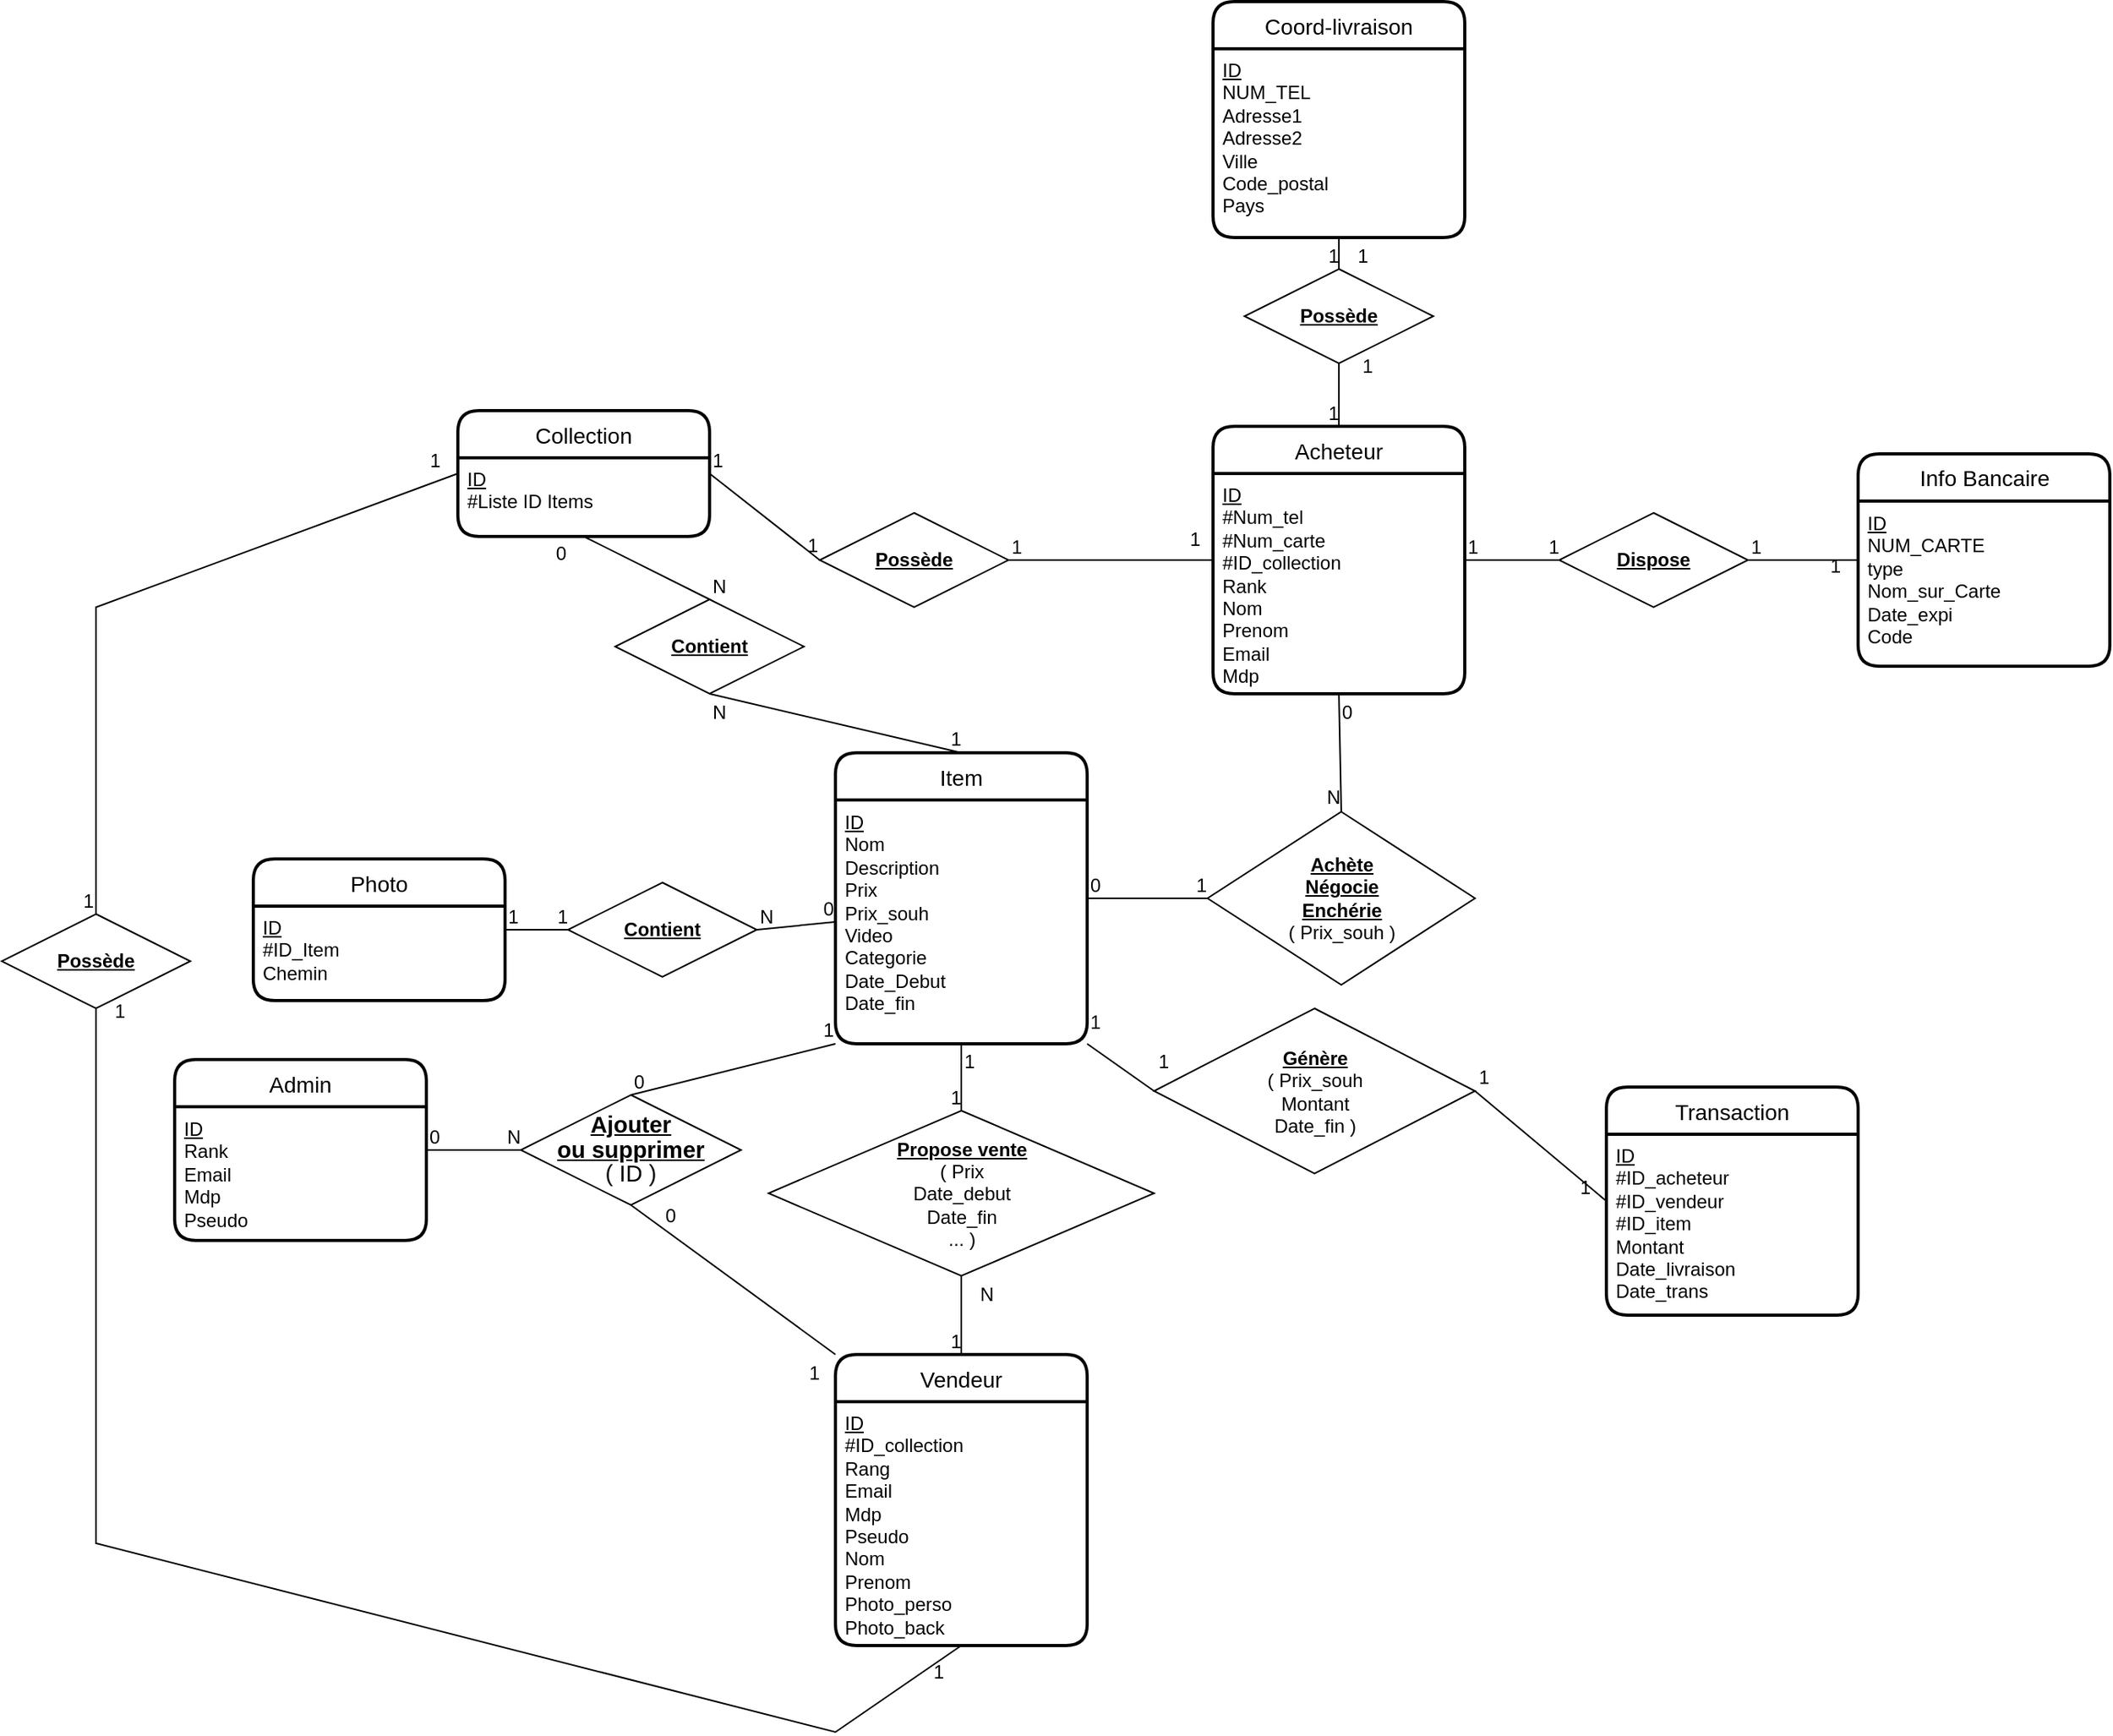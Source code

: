 <mxfile version="12.9.13" type="device"><diagram id="mNGE9xVqNcTxsnFnZ41q" name="Page-1"><mxGraphModel dx="2858" dy="2312" grid="1" gridSize="10" guides="1" tooltips="1" connect="1" arrows="1" fold="1" page="1" pageScale="1" pageWidth="827" pageHeight="1169" math="0" shadow="0"><root><mxCell id="0"/><mxCell id="1" parent="0"/><mxCell id="65VOCjhXNBBbkwaiJoYI-22" value="&lt;span style=&quot;font-size: 11.0pt ; line-height: 107% ; font-family: &amp;#34;calibri&amp;#34; , sans-serif&quot;&gt;&lt;u&gt;&lt;b&gt;Ajouter&lt;br&gt;ou supprimer&lt;/b&gt;&lt;/u&gt;&lt;br&gt;( ID )&lt;br&gt;&lt;/span&gt;" style="shape=rhombus;perimeter=rhombusPerimeter;whiteSpace=wrap;html=1;align=center;strokeColor=#000000;fillColor=none;movable=1;resizable=1;rotatable=1;deletable=1;editable=1;connectable=1;" parent="1" vertex="1"><mxGeometry x="110" y="395" width="140" height="70" as="geometry"/></mxCell><mxCell id="65VOCjhXNBBbkwaiJoYI-38" value="&lt;b&gt;&lt;u&gt;Achète&lt;br&gt;Négocie&lt;br&gt;Enchérie&lt;/u&gt;&lt;/b&gt;&lt;br&gt;( Prix_souh )" style="shape=rhombus;perimeter=rhombusPerimeter;whiteSpace=wrap;html=1;align=center;strokeColor=#000000;fillColor=none;movable=1;resizable=1;rotatable=1;deletable=1;editable=1;connectable=1;" parent="1" vertex="1"><mxGeometry x="546.5" y="215" width="170" height="110" as="geometry"/></mxCell><mxCell id="65VOCjhXNBBbkwaiJoYI-42" value="" style="endArrow=none;html=1;rounded=0;strokeWidth=1;exitX=1;exitY=0.5;exitDx=0;exitDy=0;entryX=0;entryY=0.5;entryDx=0;entryDy=0;movable=1;resizable=1;rotatable=1;deletable=1;editable=1;connectable=1;" parent="1" source="65VOCjhXNBBbkwaiJoYI-8" target="65VOCjhXNBBbkwaiJoYI-38" edge="1"><mxGeometry relative="1" as="geometry"><mxPoint x="420" y="240" as="sourcePoint"/><mxPoint x="580" y="240" as="targetPoint"/></mxGeometry></mxCell><mxCell id="65VOCjhXNBBbkwaiJoYI-43" value="0" style="resizable=1;html=1;align=left;verticalAlign=bottom;movable=1;rotatable=1;deletable=1;editable=1;connectable=1;" parent="65VOCjhXNBBbkwaiJoYI-42" connectable="0" vertex="1"><mxGeometry x="-1" relative="1" as="geometry"/></mxCell><mxCell id="65VOCjhXNBBbkwaiJoYI-44" value="1" style="resizable=1;html=1;align=right;verticalAlign=bottom;movable=1;rotatable=1;deletable=1;editable=1;connectable=1;" parent="65VOCjhXNBBbkwaiJoYI-42" connectable="0" vertex="1"><mxGeometry x="1" relative="1" as="geometry"/></mxCell><mxCell id="65VOCjhXNBBbkwaiJoYI-49" value="&lt;b&gt;&lt;u&gt;Contient&lt;/u&gt;&lt;/b&gt;" style="shape=rhombus;perimeter=rhombusPerimeter;whiteSpace=wrap;html=1;align=center;strokeColor=#000000;fillColor=none;rotation=0;movable=1;resizable=1;rotatable=1;deletable=1;editable=1;connectable=1;" parent="1" vertex="1"><mxGeometry x="170" y="80" width="120" height="60" as="geometry"/></mxCell><mxCell id="65VOCjhXNBBbkwaiJoYI-50" value="" style="endArrow=none;html=1;rounded=0;strokeWidth=1;entryX=0.5;entryY=1;entryDx=0;entryDy=0;exitX=0.5;exitY=0;exitDx=0;exitDy=0;movable=1;resizable=1;rotatable=1;deletable=1;editable=1;connectable=1;" parent="1" source="65VOCjhXNBBbkwaiJoYI-49" target="65VOCjhXNBBbkwaiJoYI-18" edge="1"><mxGeometry relative="1" as="geometry"><mxPoint x="360" y="130" as="sourcePoint"/><mxPoint x="460" y="70" as="targetPoint"/></mxGeometry></mxCell><mxCell id="65VOCjhXNBBbkwaiJoYI-51" value="N" style="resizable=1;html=1;align=left;verticalAlign=bottom;movable=1;rotatable=1;deletable=1;editable=1;connectable=1;" parent="65VOCjhXNBBbkwaiJoYI-50" connectable="0" vertex="1"><mxGeometry x="-1" relative="1" as="geometry"/></mxCell><mxCell id="65VOCjhXNBBbkwaiJoYI-52" value="0" style="resizable=1;html=1;align=right;verticalAlign=bottom;movable=1;rotatable=1;deletable=1;editable=1;connectable=1;" parent="65VOCjhXNBBbkwaiJoYI-50" connectable="0" vertex="1"><mxGeometry x="1" relative="1" as="geometry"><mxPoint x="-10" y="20" as="offset"/></mxGeometry></mxCell><mxCell id="65VOCjhXNBBbkwaiJoYI-53" value="" style="endArrow=none;html=1;rounded=0;strokeWidth=1;exitX=0.5;exitY=1;exitDx=0;exitDy=0;entryX=0.5;entryY=0;entryDx=0;entryDy=0;movable=1;resizable=1;rotatable=1;deletable=1;editable=1;connectable=1;" parent="1" source="65VOCjhXNBBbkwaiJoYI-49" target="65VOCjhXNBBbkwaiJoYI-8" edge="1"><mxGeometry relative="1" as="geometry"><mxPoint x="290" y="140" as="sourcePoint"/><mxPoint x="450" y="140" as="targetPoint"/></mxGeometry></mxCell><mxCell id="65VOCjhXNBBbkwaiJoYI-54" value="N" style="resizable=1;html=1;align=left;verticalAlign=bottom;movable=1;rotatable=1;deletable=1;editable=1;connectable=1;" parent="65VOCjhXNBBbkwaiJoYI-53" connectable="0" vertex="1"><mxGeometry x="-1" relative="1" as="geometry"><mxPoint y="20" as="offset"/></mxGeometry></mxCell><mxCell id="65VOCjhXNBBbkwaiJoYI-55" value="1" style="resizable=1;html=1;align=right;verticalAlign=bottom;movable=1;rotatable=1;deletable=1;editable=1;connectable=1;" parent="65VOCjhXNBBbkwaiJoYI-53" connectable="0" vertex="1"><mxGeometry x="1" relative="1" as="geometry"/></mxCell><mxCell id="65VOCjhXNBBbkwaiJoYI-56" value="&lt;b&gt;&lt;u&gt;Dispose&lt;/u&gt;&lt;/b&gt;" style="shape=rhombus;perimeter=rhombusPerimeter;whiteSpace=wrap;html=1;align=center;strokeColor=#000000;fillColor=none;movable=1;resizable=1;rotatable=1;deletable=1;editable=1;connectable=1;" parent="1" vertex="1"><mxGeometry x="770" y="25" width="120" height="60" as="geometry"/></mxCell><mxCell id="65VOCjhXNBBbkwaiJoYI-57" value="" style="endArrow=none;html=1;rounded=0;strokeWidth=1;exitX=1;exitY=0.5;exitDx=0;exitDy=0;entryX=0;entryY=0.5;entryDx=0;entryDy=0;movable=1;resizable=1;rotatable=1;deletable=1;editable=1;connectable=1;" parent="1" source="65VOCjhXNBBbkwaiJoYI-16" target="65VOCjhXNBBbkwaiJoYI-56" edge="1"><mxGeometry relative="1" as="geometry"><mxPoint x="580" y="-100" as="sourcePoint"/><mxPoint x="740" y="-100" as="targetPoint"/></mxGeometry></mxCell><mxCell id="65VOCjhXNBBbkwaiJoYI-58" value="1" style="resizable=1;html=1;align=left;verticalAlign=bottom;movable=1;rotatable=1;deletable=1;editable=1;connectable=1;" parent="65VOCjhXNBBbkwaiJoYI-57" connectable="0" vertex="1"><mxGeometry x="-1" relative="1" as="geometry"/></mxCell><mxCell id="65VOCjhXNBBbkwaiJoYI-59" value="1" style="resizable=1;html=1;align=right;verticalAlign=bottom;movable=1;rotatable=1;deletable=1;editable=1;connectable=1;" parent="65VOCjhXNBBbkwaiJoYI-57" connectable="0" vertex="1"><mxGeometry x="1" relative="1" as="geometry"/></mxCell><mxCell id="65VOCjhXNBBbkwaiJoYI-60" value="" style="endArrow=none;html=1;rounded=0;strokeWidth=1;exitX=1;exitY=0.5;exitDx=0;exitDy=0;entryX=0;entryY=0.5;entryDx=0;entryDy=0;movable=1;resizable=1;rotatable=1;deletable=1;editable=1;connectable=1;" parent="1" source="65VOCjhXNBBbkwaiJoYI-56" target="65VOCjhXNBBbkwaiJoYI-12" edge="1"><mxGeometry relative="1" as="geometry"><mxPoint x="750" y="-50" as="sourcePoint"/><mxPoint x="810" y="15" as="targetPoint"/></mxGeometry></mxCell><mxCell id="65VOCjhXNBBbkwaiJoYI-61" value="1" style="resizable=1;html=1;align=left;verticalAlign=bottom;movable=1;rotatable=1;deletable=1;editable=1;connectable=1;" parent="65VOCjhXNBBbkwaiJoYI-60" connectable="0" vertex="1"><mxGeometry x="-1" relative="1" as="geometry"/></mxCell><mxCell id="65VOCjhXNBBbkwaiJoYI-62" value="1" style="resizable=1;html=1;align=right;verticalAlign=bottom;movable=1;rotatable=1;deletable=1;editable=1;connectable=1;" parent="65VOCjhXNBBbkwaiJoYI-60" connectable="0" vertex="1"><mxGeometry x="1" relative="1" as="geometry"><mxPoint x="-10.01" y="12.49" as="offset"/></mxGeometry></mxCell><mxCell id="65VOCjhXNBBbkwaiJoYI-70" value="&lt;b&gt;&lt;u&gt;Possède&lt;/u&gt;&lt;/b&gt;" style="shape=rhombus;perimeter=rhombusPerimeter;whiteSpace=wrap;html=1;align=center;strokeColor=#000000;fillColor=none;movable=1;resizable=1;rotatable=1;deletable=1;editable=1;connectable=1;" parent="1" vertex="1"><mxGeometry x="570" y="-130" width="120" height="60" as="geometry"/></mxCell><mxCell id="65VOCjhXNBBbkwaiJoYI-71" value="" style="endArrow=none;html=1;rounded=0;strokeWidth=1;exitX=0.5;exitY=1;exitDx=0;exitDy=0;entryX=0.5;entryY=0;entryDx=0;entryDy=0;movable=1;resizable=1;rotatable=1;deletable=1;editable=1;connectable=1;" parent="1" source="65VOCjhXNBBbkwaiJoYI-70" target="65VOCjhXNBBbkwaiJoYI-16" edge="1"><mxGeometry relative="1" as="geometry"><mxPoint x="610" y="-60" as="sourcePoint"/><mxPoint x="770" y="-60" as="targetPoint"/></mxGeometry></mxCell><mxCell id="65VOCjhXNBBbkwaiJoYI-72" value="1" style="resizable=1;html=1;align=left;verticalAlign=bottom;movable=1;rotatable=1;deletable=1;editable=1;connectable=1;" parent="65VOCjhXNBBbkwaiJoYI-71" connectable="0" vertex="1"><mxGeometry x="-1" relative="1" as="geometry"><mxPoint x="13" y="10" as="offset"/></mxGeometry></mxCell><mxCell id="65VOCjhXNBBbkwaiJoYI-73" value="1" style="resizable=1;html=1;align=right;verticalAlign=bottom;movable=1;rotatable=1;deletable=1;editable=1;connectable=1;" parent="65VOCjhXNBBbkwaiJoYI-71" connectable="0" vertex="1"><mxGeometry x="1" relative="1" as="geometry"/></mxCell><mxCell id="65VOCjhXNBBbkwaiJoYI-74" value="" style="endArrow=none;html=1;rounded=0;strokeWidth=1;exitX=0.5;exitY=1;exitDx=0;exitDy=0;entryX=0.5;entryY=0;entryDx=0;entryDy=0;movable=1;resizable=1;rotatable=1;deletable=1;editable=1;connectable=1;" parent="1" source="65VOCjhXNBBbkwaiJoYI-6" target="65VOCjhXNBBbkwaiJoYI-70" edge="1"><mxGeometry relative="1" as="geometry"><mxPoint x="390" y="-120" as="sourcePoint"/><mxPoint x="550" y="-120" as="targetPoint"/></mxGeometry></mxCell><mxCell id="65VOCjhXNBBbkwaiJoYI-75" value="1" style="resizable=1;html=1;align=left;verticalAlign=bottom;movable=1;rotatable=1;deletable=1;editable=1;connectable=1;" parent="65VOCjhXNBBbkwaiJoYI-74" connectable="0" vertex="1"><mxGeometry x="-1" relative="1" as="geometry"><mxPoint x="10" y="20" as="offset"/></mxGeometry></mxCell><mxCell id="65VOCjhXNBBbkwaiJoYI-76" value="1" style="resizable=1;html=1;align=right;verticalAlign=bottom;movable=1;rotatable=1;deletable=1;editable=1;connectable=1;" parent="65VOCjhXNBBbkwaiJoYI-74" connectable="0" vertex="1"><mxGeometry x="1" relative="1" as="geometry"/></mxCell><mxCell id="65VOCjhXNBBbkwaiJoYI-85" value="&lt;b&gt;&lt;u&gt;Contient&lt;/u&gt;&lt;/b&gt;" style="shape=rhombus;perimeter=rhombusPerimeter;whiteSpace=wrap;html=1;align=center;strokeColor=#000000;fillColor=none;movable=1;resizable=1;rotatable=1;deletable=1;editable=1;connectable=1;" parent="1" vertex="1"><mxGeometry x="140" y="260" width="120" height="60" as="geometry"/></mxCell><mxCell id="65VOCjhXNBBbkwaiJoYI-86" value="" style="endArrow=none;html=1;rounded=0;strokeWidth=1;entryX=0;entryY=0.5;entryDx=0;entryDy=0;exitX=1;exitY=0.5;exitDx=0;exitDy=0;movable=1;resizable=1;rotatable=1;deletable=1;editable=1;connectable=1;" parent="1" source="65VOCjhXNBBbkwaiJoYI-85" target="65VOCjhXNBBbkwaiJoYI-9" edge="1"><mxGeometry relative="1" as="geometry"><mxPoint x="80" y="80" as="sourcePoint"/><mxPoint x="240" y="80" as="targetPoint"/></mxGeometry></mxCell><mxCell id="65VOCjhXNBBbkwaiJoYI-87" value="N" style="resizable=1;html=1;align=left;verticalAlign=bottom;movable=1;rotatable=1;deletable=1;editable=1;connectable=1;" parent="65VOCjhXNBBbkwaiJoYI-86" connectable="0" vertex="1"><mxGeometry x="-1" relative="1" as="geometry"/></mxCell><mxCell id="65VOCjhXNBBbkwaiJoYI-88" value="0" style="resizable=1;html=1;align=right;verticalAlign=bottom;movable=1;rotatable=1;deletable=1;editable=1;connectable=1;" parent="65VOCjhXNBBbkwaiJoYI-86" connectable="0" vertex="1"><mxGeometry x="1" relative="1" as="geometry"/></mxCell><mxCell id="saliHWSmgXgojFXIxjiS-4" value="&lt;u&gt;&lt;b&gt;Propose vente&lt;/b&gt;&lt;/u&gt;&lt;br&gt;( Prix&lt;br&gt;Date_debut&lt;br&gt;Date_fin&lt;br&gt;... )" style="shape=rhombus;perimeter=rhombusPerimeter;whiteSpace=wrap;html=1;align=center;movable=1;resizable=1;rotatable=1;deletable=1;editable=1;connectable=1;" parent="1" vertex="1"><mxGeometry x="267.5" y="405" width="245" height="105" as="geometry"/></mxCell><mxCell id="saliHWSmgXgojFXIxjiS-5" value="" style="endArrow=none;html=1;rounded=0;exitX=0.5;exitY=1;exitDx=0;exitDy=0;entryX=0.5;entryY=0;entryDx=0;entryDy=0;movable=1;resizable=1;rotatable=1;deletable=1;editable=1;connectable=1;" parent="1" source="saliHWSmgXgojFXIxjiS-4" target="65VOCjhXNBBbkwaiJoYI-14" edge="1"><mxGeometry relative="1" as="geometry"><mxPoint x="340" y="480" as="sourcePoint"/><mxPoint x="480" y="510" as="targetPoint"/></mxGeometry></mxCell><mxCell id="saliHWSmgXgojFXIxjiS-6" value="N" style="resizable=1;html=1;align=left;verticalAlign=bottom;movable=1;rotatable=1;deletable=1;editable=1;connectable=1;" parent="saliHWSmgXgojFXIxjiS-5" connectable="0" vertex="1"><mxGeometry x="-1" relative="1" as="geometry"><mxPoint x="10" y="20" as="offset"/></mxGeometry></mxCell><mxCell id="saliHWSmgXgojFXIxjiS-7" value="1" style="resizable=1;html=1;align=right;verticalAlign=bottom;movable=1;rotatable=1;deletable=1;editable=1;connectable=1;" parent="saliHWSmgXgojFXIxjiS-5" connectable="0" vertex="1"><mxGeometry x="1" relative="1" as="geometry"/></mxCell><mxCell id="saliHWSmgXgojFXIxjiS-8" value="" style="endArrow=none;html=1;rounded=0;exitX=0.5;exitY=1;exitDx=0;exitDy=0;entryX=0.5;entryY=0;entryDx=0;entryDy=0;movable=1;resizable=1;rotatable=1;deletable=1;editable=1;connectable=1;" parent="1" source="65VOCjhXNBBbkwaiJoYI-8" target="saliHWSmgXgojFXIxjiS-4" edge="1"><mxGeometry relative="1" as="geometry"><mxPoint x="330" y="370" as="sourcePoint"/><mxPoint x="490" y="370" as="targetPoint"/></mxGeometry></mxCell><mxCell id="saliHWSmgXgojFXIxjiS-9" value="1" style="resizable=1;html=1;align=left;verticalAlign=bottom;movable=1;rotatable=1;deletable=1;editable=1;connectable=1;" parent="saliHWSmgXgojFXIxjiS-8" connectable="0" vertex="1"><mxGeometry x="-1" relative="1" as="geometry"><mxPoint y="20" as="offset"/></mxGeometry></mxCell><mxCell id="saliHWSmgXgojFXIxjiS-10" value="1" style="resizable=1;html=1;align=right;verticalAlign=bottom;movable=1;rotatable=1;deletable=1;editable=1;connectable=1;" parent="saliHWSmgXgojFXIxjiS-8" connectable="0" vertex="1"><mxGeometry x="1" relative="1" as="geometry"/></mxCell><mxCell id="saliHWSmgXgojFXIxjiS-12" value="&lt;u&gt;&lt;b&gt;Génère&lt;/b&gt;&lt;/u&gt;&lt;br&gt;( Prix_souh&lt;br&gt;Montant&lt;br&gt;Date_fin )" style="shape=rhombus;perimeter=rhombusPerimeter;whiteSpace=wrap;html=1;align=center;movable=1;resizable=1;rotatable=1;deletable=1;editable=1;connectable=1;" parent="1" vertex="1"><mxGeometry x="512.5" y="340" width="204" height="105" as="geometry"/></mxCell><mxCell id="saliHWSmgXgojFXIxjiS-13" value="" style="endArrow=none;html=1;rounded=0;exitX=1;exitY=1;exitDx=0;exitDy=0;entryX=0;entryY=0.5;entryDx=0;entryDy=0;movable=1;resizable=1;rotatable=1;deletable=1;editable=1;connectable=1;" parent="1" source="65VOCjhXNBBbkwaiJoYI-8" target="saliHWSmgXgojFXIxjiS-12" edge="1"><mxGeometry relative="1" as="geometry"><mxPoint x="420" y="330" as="sourcePoint"/><mxPoint x="580" y="330" as="targetPoint"/></mxGeometry></mxCell><mxCell id="saliHWSmgXgojFXIxjiS-14" value="1" style="resizable=1;html=1;align=left;verticalAlign=bottom;movable=1;rotatable=1;deletable=1;editable=1;connectable=1;" parent="saliHWSmgXgojFXIxjiS-13" connectable="0" vertex="1"><mxGeometry x="-1" relative="1" as="geometry"><mxPoint y="-5" as="offset"/></mxGeometry></mxCell><mxCell id="saliHWSmgXgojFXIxjiS-15" value="1" style="resizable=1;html=1;align=right;verticalAlign=bottom;movable=1;rotatable=1;deletable=1;editable=1;connectable=1;" parent="saliHWSmgXgojFXIxjiS-13" connectable="0" vertex="1"><mxGeometry x="1" relative="1" as="geometry"><mxPoint x="9.92" y="-10.1" as="offset"/></mxGeometry></mxCell><mxCell id="saliHWSmgXgojFXIxjiS-16" value="" style="endArrow=none;html=1;rounded=0;exitX=1;exitY=0.5;exitDx=0;exitDy=0;entryX=0;entryY=0.5;entryDx=0;entryDy=0;movable=1;resizable=1;rotatable=1;deletable=1;editable=1;connectable=1;" parent="1" source="saliHWSmgXgojFXIxjiS-12" target="65VOCjhXNBBbkwaiJoYI-20" edge="1"><mxGeometry relative="1" as="geometry"><mxPoint x="590" y="490" as="sourcePoint"/><mxPoint x="750" y="490" as="targetPoint"/></mxGeometry></mxCell><mxCell id="saliHWSmgXgojFXIxjiS-17" value="1" style="resizable=1;html=1;align=left;verticalAlign=bottom;movable=1;rotatable=1;deletable=1;editable=1;connectable=1;" parent="saliHWSmgXgojFXIxjiS-16" connectable="0" vertex="1"><mxGeometry x="-1" relative="1" as="geometry"/></mxCell><mxCell id="saliHWSmgXgojFXIxjiS-18" value="1" style="resizable=1;html=1;align=right;verticalAlign=bottom;movable=1;rotatable=1;deletable=1;editable=1;connectable=1;" parent="saliHWSmgXgojFXIxjiS-16" connectable="0" vertex="1"><mxGeometry x="1" relative="1" as="geometry"><mxPoint x="-10" as="offset"/></mxGeometry></mxCell><mxCell id="saliHWSmgXgojFXIxjiS-22" value="&lt;b&gt;&lt;u&gt;Possède&lt;/u&gt;&lt;/b&gt;" style="shape=rhombus;perimeter=rhombusPerimeter;whiteSpace=wrap;html=1;align=center;movable=1;resizable=1;rotatable=1;deletable=1;editable=1;connectable=1;" parent="1" vertex="1"><mxGeometry x="300" y="25" width="120" height="60" as="geometry"/></mxCell><mxCell id="saliHWSmgXgojFXIxjiS-23" value="&lt;b&gt;&lt;u&gt;Possède&lt;/u&gt;&lt;/b&gt;" style="shape=rhombus;perimeter=rhombusPerimeter;whiteSpace=wrap;html=1;align=center;movable=1;resizable=1;rotatable=1;deletable=1;editable=1;connectable=1;" parent="1" vertex="1"><mxGeometry x="-220" y="280" width="120" height="60" as="geometry"/></mxCell><mxCell id="saliHWSmgXgojFXIxjiS-24" value="" style="endArrow=none;html=1;rounded=0;entryX=0;entryY=0.5;entryDx=0;entryDy=0;exitX=1;exitY=0.5;exitDx=0;exitDy=0;movable=1;resizable=1;rotatable=1;deletable=1;editable=1;connectable=1;" parent="1" source="saliHWSmgXgojFXIxjiS-22" target="65VOCjhXNBBbkwaiJoYI-16" edge="1"><mxGeometry relative="1" as="geometry"><mxPoint x="280" y="30" as="sourcePoint"/><mxPoint x="440" y="30" as="targetPoint"/></mxGeometry></mxCell><mxCell id="saliHWSmgXgojFXIxjiS-25" value="1" style="resizable=1;html=1;align=left;verticalAlign=bottom;movable=1;rotatable=1;deletable=1;editable=1;connectable=1;" parent="saliHWSmgXgojFXIxjiS-24" connectable="0" vertex="1"><mxGeometry x="-1" relative="1" as="geometry"/></mxCell><mxCell id="saliHWSmgXgojFXIxjiS-26" value="1" style="resizable=1;html=1;align=right;verticalAlign=bottom;movable=1;rotatable=1;deletable=1;editable=1;connectable=1;" parent="saliHWSmgXgojFXIxjiS-24" connectable="0" vertex="1"><mxGeometry x="1" relative="1" as="geometry"><mxPoint x="-8" y="-5" as="offset"/></mxGeometry></mxCell><mxCell id="saliHWSmgXgojFXIxjiS-28" value="" style="endArrow=none;html=1;rounded=0;entryX=0;entryY=0.5;entryDx=0;entryDy=0;exitX=1;exitY=0.5;exitDx=0;exitDy=0;movable=1;resizable=1;rotatable=1;deletable=1;editable=1;connectable=1;" parent="1" source="65VOCjhXNBBbkwaiJoYI-18" target="saliHWSmgXgojFXIxjiS-22" edge="1"><mxGeometry relative="1" as="geometry"><mxPoint x="60" y="170" as="sourcePoint"/><mxPoint x="220" y="170" as="targetPoint"/></mxGeometry></mxCell><mxCell id="saliHWSmgXgojFXIxjiS-29" value="1" style="resizable=1;html=1;align=left;verticalAlign=bottom;movable=1;rotatable=1;deletable=1;editable=1;connectable=1;" parent="saliHWSmgXgojFXIxjiS-28" connectable="0" vertex="1"><mxGeometry x="-1" relative="1" as="geometry"/></mxCell><mxCell id="saliHWSmgXgojFXIxjiS-30" value="1" style="resizable=1;html=1;align=right;verticalAlign=bottom;movable=1;rotatable=1;deletable=1;editable=1;connectable=1;" parent="saliHWSmgXgojFXIxjiS-28" connectable="0" vertex="1"><mxGeometry x="1" relative="1" as="geometry"/></mxCell><mxCell id="saliHWSmgXgojFXIxjiS-31" value="" style="endArrow=none;html=1;rounded=0;exitX=0.5;exitY=0;exitDx=0;exitDy=0;entryX=0;entryY=0.5;entryDx=0;entryDy=0;movable=1;resizable=1;rotatable=1;deletable=1;editable=1;connectable=1;" parent="1" source="saliHWSmgXgojFXIxjiS-23" target="65VOCjhXNBBbkwaiJoYI-18" edge="1"><mxGeometry relative="1" as="geometry"><mxPoint x="-130" y="160" as="sourcePoint"/><mxPoint x="30" y="160" as="targetPoint"/><Array as="points"><mxPoint x="-160" y="85"/></Array></mxGeometry></mxCell><mxCell id="saliHWSmgXgojFXIxjiS-32" value="1" style="resizable=1;html=1;align=left;verticalAlign=bottom;movable=1;rotatable=1;deletable=1;editable=1;connectable=1;" parent="saliHWSmgXgojFXIxjiS-31" connectable="0" vertex="1"><mxGeometry x="-1" relative="1" as="geometry"><mxPoint x="-10" as="offset"/></mxGeometry></mxCell><mxCell id="saliHWSmgXgojFXIxjiS-33" value="1" style="resizable=1;html=1;align=right;verticalAlign=bottom;movable=1;rotatable=1;deletable=1;editable=1;connectable=1;" parent="saliHWSmgXgojFXIxjiS-31" connectable="0" vertex="1"><mxGeometry x="1" relative="1" as="geometry"><mxPoint x="-10.12" as="offset"/></mxGeometry></mxCell><mxCell id="saliHWSmgXgojFXIxjiS-36" value="" style="endArrow=none;html=1;rounded=0;entryX=0.5;entryY=1;entryDx=0;entryDy=0;exitX=0.5;exitY=1;exitDx=0;exitDy=0;movable=1;resizable=1;rotatable=1;deletable=1;editable=1;connectable=1;" parent="1" source="saliHWSmgXgojFXIxjiS-23" target="65VOCjhXNBBbkwaiJoYI-14" edge="1"><mxGeometry relative="1" as="geometry"><mxPoint x="100" y="650" as="sourcePoint"/><mxPoint x="260" y="650" as="targetPoint"/><Array as="points"><mxPoint x="-160" y="680"/><mxPoint x="310" y="800"/></Array></mxGeometry></mxCell><mxCell id="saliHWSmgXgojFXIxjiS-37" value="1" style="resizable=1;html=1;align=left;verticalAlign=bottom;movable=1;rotatable=1;deletable=1;editable=1;connectable=1;" parent="saliHWSmgXgojFXIxjiS-36" connectable="0" vertex="1"><mxGeometry x="-1" relative="1" as="geometry"><mxPoint x="10" y="10" as="offset"/></mxGeometry></mxCell><mxCell id="saliHWSmgXgojFXIxjiS-38" value="1" style="resizable=1;html=1;align=right;verticalAlign=bottom;movable=1;rotatable=1;deletable=1;editable=1;connectable=1;" parent="saliHWSmgXgojFXIxjiS-36" connectable="0" vertex="1"><mxGeometry x="1" relative="1" as="geometry"><mxPoint x="-10" y="25" as="offset"/></mxGeometry></mxCell><mxCell id="saliHWSmgXgojFXIxjiS-40" value="" style="endArrow=none;html=1;rounded=0;exitX=1;exitY=0.5;exitDx=0;exitDy=0;entryX=0;entryY=0.5;entryDx=0;entryDy=0;movable=1;resizable=1;rotatable=1;deletable=1;editable=1;connectable=1;" parent="1" source="65VOCjhXNBBbkwaiJoYI-10" target="65VOCjhXNBBbkwaiJoYI-85" edge="1"><mxGeometry relative="1" as="geometry"><mxPoint x="10" y="360" as="sourcePoint"/><mxPoint x="170" y="360" as="targetPoint"/></mxGeometry></mxCell><mxCell id="saliHWSmgXgojFXIxjiS-41" value="1" style="resizable=1;html=1;align=left;verticalAlign=bottom;movable=1;rotatable=1;deletable=1;editable=1;connectable=1;" parent="saliHWSmgXgojFXIxjiS-40" connectable="0" vertex="1"><mxGeometry x="-1" relative="1" as="geometry"/></mxCell><mxCell id="saliHWSmgXgojFXIxjiS-42" value="1" style="resizable=1;html=1;align=right;verticalAlign=bottom;movable=1;rotatable=1;deletable=1;editable=1;connectable=1;" parent="saliHWSmgXgojFXIxjiS-40" connectable="0" vertex="1"><mxGeometry x="1" relative="1" as="geometry"/></mxCell><mxCell id="DDFbT3IK--U42xqO3ZZy-2" value="" style="endArrow=none;html=1;rounded=0;entryX=0;entryY=0;entryDx=0;entryDy=0;exitX=0.5;exitY=1;exitDx=0;exitDy=0;movable=1;resizable=1;rotatable=1;deletable=1;editable=1;connectable=1;" parent="1" source="65VOCjhXNBBbkwaiJoYI-22" target="65VOCjhXNBBbkwaiJoYI-14" edge="1"><mxGeometry relative="1" as="geometry"><mxPoint y="600" as="sourcePoint"/><mxPoint x="160" y="600" as="targetPoint"/></mxGeometry></mxCell><mxCell id="DDFbT3IK--U42xqO3ZZy-3" value="0" style="resizable=1;html=1;align=left;verticalAlign=bottom;movable=1;rotatable=1;deletable=1;editable=1;connectable=1;" parent="DDFbT3IK--U42xqO3ZZy-2" connectable="0" vertex="1"><mxGeometry x="-1" relative="1" as="geometry"><mxPoint x="20" y="15" as="offset"/></mxGeometry></mxCell><mxCell id="DDFbT3IK--U42xqO3ZZy-4" value="1" style="resizable=1;html=1;align=right;verticalAlign=bottom;movable=1;rotatable=1;deletable=1;editable=1;connectable=1;" parent="DDFbT3IK--U42xqO3ZZy-2" connectable="0" vertex="1"><mxGeometry x="1" relative="1" as="geometry"><mxPoint x="-9.87" y="20.08" as="offset"/></mxGeometry></mxCell><mxCell id="DDFbT3IK--U42xqO3ZZy-5" value="" style="endArrow=none;html=1;rounded=0;exitX=1;exitY=0.5;exitDx=0;exitDy=0;entryX=0;entryY=0.5;entryDx=0;entryDy=0;movable=1;resizable=1;rotatable=1;deletable=1;editable=1;connectable=1;" parent="1" source="65VOCjhXNBBbkwaiJoYI-1" target="65VOCjhXNBBbkwaiJoYI-22" edge="1"><mxGeometry relative="1" as="geometry"><mxPoint x="-40" y="550" as="sourcePoint"/><mxPoint x="120" y="550" as="targetPoint"/></mxGeometry></mxCell><mxCell id="DDFbT3IK--U42xqO3ZZy-6" value="0" style="resizable=1;html=1;align=left;verticalAlign=bottom;movable=1;rotatable=1;deletable=1;editable=1;connectable=1;" parent="DDFbT3IK--U42xqO3ZZy-5" connectable="0" vertex="1"><mxGeometry x="-1" relative="1" as="geometry"/></mxCell><mxCell id="DDFbT3IK--U42xqO3ZZy-7" value="N" style="resizable=1;html=1;align=right;verticalAlign=bottom;movable=1;rotatable=1;deletable=1;editable=1;connectable=1;" parent="DDFbT3IK--U42xqO3ZZy-5" connectable="0" vertex="1"><mxGeometry x="1" relative="1" as="geometry"/></mxCell><mxCell id="DDFbT3IK--U42xqO3ZZy-8" value="" style="endArrow=none;html=1;rounded=0;entryX=0;entryY=1;entryDx=0;entryDy=0;exitX=0.5;exitY=0;exitDx=0;exitDy=0;movable=1;resizable=1;rotatable=1;deletable=1;editable=1;connectable=1;" parent="1" source="65VOCjhXNBBbkwaiJoYI-22" target="65VOCjhXNBBbkwaiJoYI-9" edge="1"><mxGeometry relative="1" as="geometry"><mxPoint x="130" y="360" as="sourcePoint"/><mxPoint x="290" y="360" as="targetPoint"/></mxGeometry></mxCell><mxCell id="DDFbT3IK--U42xqO3ZZy-9" value="0" style="resizable=1;html=1;align=left;verticalAlign=bottom;movable=1;rotatable=1;deletable=1;editable=1;connectable=1;" parent="DDFbT3IK--U42xqO3ZZy-8" connectable="0" vertex="1"><mxGeometry x="-1" relative="1" as="geometry"/></mxCell><mxCell id="DDFbT3IK--U42xqO3ZZy-10" value="1" style="resizable=1;html=1;align=right;verticalAlign=bottom;movable=1;rotatable=1;deletable=1;editable=1;connectable=1;" parent="DDFbT3IK--U42xqO3ZZy-8" connectable="0" vertex="1"><mxGeometry x="1" relative="1" as="geometry"/></mxCell><mxCell id="DDFbT3IK--U42xqO3ZZy-11" value="" style="endArrow=none;html=1;rounded=0;exitX=0.5;exitY=1;exitDx=0;exitDy=0;entryX=0.5;entryY=0;entryDx=0;entryDy=0;movable=1;resizable=1;rotatable=1;deletable=1;editable=1;connectable=1;" parent="1" source="65VOCjhXNBBbkwaiJoYI-17" target="65VOCjhXNBBbkwaiJoYI-38" edge="1"><mxGeometry relative="1" as="geometry"><mxPoint x="730" y="210" as="sourcePoint"/><mxPoint x="890" y="210" as="targetPoint"/></mxGeometry></mxCell><mxCell id="DDFbT3IK--U42xqO3ZZy-12" value="0" style="resizable=1;html=1;align=left;verticalAlign=bottom;movable=1;rotatable=1;deletable=1;editable=1;connectable=1;" parent="DDFbT3IK--U42xqO3ZZy-11" connectable="0" vertex="1"><mxGeometry x="-1" relative="1" as="geometry"><mxPoint y="20" as="offset"/></mxGeometry></mxCell><mxCell id="DDFbT3IK--U42xqO3ZZy-13" value="N" style="resizable=1;html=1;align=right;verticalAlign=bottom;movable=1;rotatable=1;deletable=1;editable=1;connectable=1;" parent="DDFbT3IK--U42xqO3ZZy-11" connectable="0" vertex="1"><mxGeometry x="1" relative="1" as="geometry"/></mxCell><mxCell id="65VOCjhXNBBbkwaiJoYI-14" value="Vendeur" style="swimlane;childLayout=stackLayout;horizontal=1;startSize=30;horizontalStack=0;rounded=1;fontSize=14;fontStyle=0;strokeWidth=2;resizeParent=0;resizeLast=1;shadow=0;dashed=0;align=center;fillColor=none;html=0;movable=1;resizable=1;rotatable=1;deletable=1;editable=1;connectable=1;" parent="1" vertex="1"><mxGeometry x="310" y="560" width="160" height="185" as="geometry"><mxRectangle x="280" y="480" width="80" height="30" as="alternateBounds"/></mxGeometry></mxCell><mxCell id="65VOCjhXNBBbkwaiJoYI-15" value="&lt;u&gt;ID&lt;/u&gt;&lt;br&gt;#ID_collection&lt;br&gt;Rang&lt;br&gt;Email&lt;br&gt;Mdp&lt;br&gt;Pseudo&lt;br&gt;Nom&lt;br&gt;Prenom&lt;br&gt;Photo_perso&lt;br&gt;Photo_back" style="align=left;strokeColor=none;fillColor=none;spacingLeft=4;fontSize=12;verticalAlign=top;resizable=1;rotatable=1;part=1;movable=1;deletable=1;editable=1;connectable=1;fontStyle=0;horizontal=1;html=1;" parent="65VOCjhXNBBbkwaiJoYI-14" vertex="1"><mxGeometry y="30" width="160" height="155" as="geometry"/></mxCell><mxCell id="65VOCjhXNBBbkwaiJoYI-20" value="Transaction" style="swimlane;childLayout=stackLayout;horizontal=1;startSize=30;horizontalStack=0;rounded=1;fontSize=14;fontStyle=0;strokeWidth=2;resizeParent=0;resizeLast=1;shadow=0;dashed=0;align=center;fillColor=none;html=0;movable=1;resizable=1;rotatable=1;deletable=1;editable=1;connectable=1;" parent="1" vertex="1"><mxGeometry x="800" y="390" width="160" height="145" as="geometry"><mxRectangle x="770" y="310" width="110" height="30" as="alternateBounds"/></mxGeometry></mxCell><mxCell id="65VOCjhXNBBbkwaiJoYI-21" value="&lt;u&gt;ID&lt;/u&gt;&lt;br&gt;#ID_acheteur&lt;br&gt;#ID_vendeur&lt;br&gt;#ID_item&lt;br&gt;Montant&lt;br&gt;Date_livraison&lt;br&gt;Date_trans" style="align=left;strokeColor=none;fillColor=none;spacingLeft=4;fontSize=12;verticalAlign=top;resizable=1;rotatable=1;part=1;movable=1;deletable=1;editable=1;connectable=1;fontStyle=0;html=1;" parent="65VOCjhXNBBbkwaiJoYI-20" vertex="1"><mxGeometry y="30" width="160" height="115" as="geometry"/></mxCell><mxCell id="65VOCjhXNBBbkwaiJoYI-16" value="Acheteur" style="swimlane;childLayout=stackLayout;horizontal=1;startSize=30;horizontalStack=0;rounded=1;fontSize=14;fontStyle=0;strokeWidth=2;resizeParent=0;resizeLast=1;shadow=0;dashed=0;align=center;fillColor=none;html=0;movable=1;resizable=1;rotatable=1;deletable=1;editable=1;connectable=1;" parent="1" vertex="1"><mxGeometry x="550" y="-30" width="160" height="170" as="geometry"><mxRectangle x="520" y="-110" width="90" height="30" as="alternateBounds"/></mxGeometry></mxCell><mxCell id="65VOCjhXNBBbkwaiJoYI-17" value="&lt;u&gt;ID&lt;/u&gt;&lt;br&gt;#Num_tel&lt;br&gt;#Num_carte&lt;br&gt;#ID_collection&lt;br&gt;Rank&lt;br&gt;Nom&lt;br&gt;Prenom&lt;br&gt;Email&lt;br&gt;Mdp" style="align=left;strokeColor=none;fillColor=none;spacingLeft=4;fontSize=12;verticalAlign=top;resizable=1;rotatable=1;part=1;fontStyle=0;movable=1;deletable=1;editable=1;connectable=1;html=1;" parent="65VOCjhXNBBbkwaiJoYI-16" vertex="1"><mxGeometry y="30" width="160" height="140" as="geometry"/></mxCell><mxCell id="65VOCjhXNBBbkwaiJoYI-12" value="Info Bancaire" style="swimlane;childLayout=stackLayout;horizontal=1;startSize=30;horizontalStack=0;rounded=1;fontSize=14;fontStyle=0;strokeWidth=2;resizeParent=0;resizeLast=1;shadow=0;dashed=0;align=center;fillColor=none;html=1;movable=1;resizable=1;rotatable=1;deletable=1;editable=1;connectable=1;" parent="1" vertex="1"><mxGeometry x="960" y="-12.5" width="160" height="135" as="geometry"><mxRectangle x="930" y="-35" width="90" height="30" as="alternateBounds"/></mxGeometry></mxCell><mxCell id="65VOCjhXNBBbkwaiJoYI-13" value="&lt;u&gt;ID&lt;/u&gt;&lt;br&gt;NUM_CARTE&lt;br&gt;type&lt;br&gt;Nom_sur_Carte&lt;br&gt;Date_expi&lt;br&gt;Code" style="align=left;strokeColor=none;fillColor=none;spacingLeft=4;fontSize=12;verticalAlign=top;resizable=1;rotatable=1;part=1;movable=1;deletable=1;editable=1;connectable=1;html=1;" parent="65VOCjhXNBBbkwaiJoYI-12" vertex="1"><mxGeometry y="30" width="160" height="105" as="geometry"/></mxCell><mxCell id="65VOCjhXNBBbkwaiJoYI-18" value="Collection" style="swimlane;childLayout=stackLayout;horizontal=1;startSize=30;horizontalStack=0;rounded=1;fontSize=14;fontStyle=0;strokeWidth=2;resizeParent=0;resizeLast=1;shadow=0;dashed=0;align=center;fillColor=none;html=0;movable=1;resizable=1;rotatable=1;deletable=1;editable=1;connectable=1;" parent="1" vertex="1"><mxGeometry x="70" y="-40" width="160" height="80" as="geometry"><mxRectangle x="-30" y="-70" width="70" height="30" as="alternateBounds"/></mxGeometry></mxCell><mxCell id="65VOCjhXNBBbkwaiJoYI-19" value="&lt;u&gt;ID&lt;/u&gt;&lt;br&gt;#Liste ID Items" style="align=left;strokeColor=none;fillColor=none;spacingLeft=4;fontSize=12;verticalAlign=top;resizable=1;rotatable=1;part=1;fontStyle=0;movable=1;deletable=1;editable=1;connectable=1;html=1;" parent="65VOCjhXNBBbkwaiJoYI-18" vertex="1"><mxGeometry y="30" width="160" height="50" as="geometry"/></mxCell><mxCell id="65VOCjhXNBBbkwaiJoYI-1" value="Admin" style="swimlane;childLayout=stackLayout;horizontal=1;startSize=30;horizontalStack=0;rounded=1;fontSize=14;fontStyle=0;strokeWidth=2;resizeParent=0;resizeLast=1;shadow=0;dashed=0;align=center;movable=1;resizable=1;rotatable=1;deletable=1;editable=1;connectable=1;" parent="1" vertex="1"><mxGeometry x="-110" y="372.5" width="160" height="115" as="geometry"><mxRectangle x="-150" y="315" width="70" height="30" as="alternateBounds"/></mxGeometry></mxCell><mxCell id="65VOCjhXNBBbkwaiJoYI-2" value="&lt;u&gt;ID&lt;/u&gt;&lt;br&gt;Rank&lt;br&gt;Email&lt;br&gt;Mdp&lt;br&gt;Pseudo" style="align=left;strokeColor=none;fillColor=none;spacingLeft=4;fontSize=12;verticalAlign=top;resizable=1;rotatable=1;part=1;fontStyle=0;movable=1;deletable=1;editable=1;connectable=1;html=1;" parent="65VOCjhXNBBbkwaiJoYI-1" vertex="1"><mxGeometry y="30" width="160" height="85" as="geometry"/></mxCell><mxCell id="65VOCjhXNBBbkwaiJoYI-10" value="Photo" style="swimlane;childLayout=stackLayout;horizontal=1;startSize=30;horizontalStack=0;rounded=1;fontSize=14;fontStyle=0;strokeWidth=2;resizeParent=0;resizeLast=1;shadow=0;dashed=0;align=center;fillColor=none;html=0;movable=1;resizable=1;rotatable=1;deletable=1;editable=1;connectable=1;" parent="1" vertex="1"><mxGeometry x="-60" y="245" width="160" height="90" as="geometry"><mxRectangle x="-70" y="200" width="70" height="30" as="alternateBounds"/></mxGeometry></mxCell><mxCell id="65VOCjhXNBBbkwaiJoYI-11" value="&lt;u&gt;ID&lt;/u&gt;&lt;br&gt;#ID_Item&lt;br&gt;Chemin" style="align=left;strokeColor=none;fillColor=none;spacingLeft=4;fontSize=12;verticalAlign=top;resizable=1;rotatable=1;part=1;movable=1;deletable=1;editable=1;connectable=1;html=1;" parent="65VOCjhXNBBbkwaiJoYI-10" vertex="1"><mxGeometry y="30" width="160" height="60" as="geometry"/></mxCell><mxCell id="65VOCjhXNBBbkwaiJoYI-6" value="Coord-livraison" style="swimlane;childLayout=stackLayout;horizontal=1;startSize=30;horizontalStack=0;rounded=1;fontSize=14;fontStyle=0;strokeWidth=2;resizeParent=0;resizeLast=1;shadow=0;dashed=0;align=center;fillColor=none;html=0;movable=1;resizable=1;rotatable=1;deletable=1;editable=1;connectable=1;" parent="1" vertex="1"><mxGeometry x="550" y="-300" width="160" height="150" as="geometry"><mxRectangle x="520" y="-320" width="130" height="30" as="alternateBounds"/></mxGeometry></mxCell><mxCell id="65VOCjhXNBBbkwaiJoYI-7" value="&lt;u&gt;ID&lt;br&gt;&lt;/u&gt;NUM_TEL&lt;br&gt;Adresse1&lt;br&gt;Adresse2&lt;br&gt;Ville&lt;br&gt;Code_postal&lt;br&gt;Pays" style="align=left;strokeColor=none;fillColor=none;spacingLeft=4;fontSize=12;verticalAlign=top;resizable=1;rotatable=1;part=1;movable=1;deletable=1;editable=1;connectable=1;html=1;" parent="65VOCjhXNBBbkwaiJoYI-6" vertex="1"><mxGeometry y="30" width="160" height="120" as="geometry"/></mxCell><mxCell id="65VOCjhXNBBbkwaiJoYI-8" value="Item" style="swimlane;childLayout=stackLayout;horizontal=1;startSize=30;horizontalStack=0;rounded=1;fontSize=14;fontStyle=0;strokeWidth=2;resizeParent=0;resizeLast=1;shadow=0;dashed=0;align=center;fillColor=none;html=0;movable=1;resizable=1;rotatable=1;deletable=1;editable=1;connectable=1;" parent="1" vertex="1"><mxGeometry x="310" y="177.5" width="160" height="185" as="geometry"><mxRectangle x="250" y="110" width="60" height="30" as="alternateBounds"/></mxGeometry></mxCell><mxCell id="65VOCjhXNBBbkwaiJoYI-9" value="&lt;u&gt;ID&lt;/u&gt;&lt;br&gt;Nom&lt;br&gt;Description&lt;br&gt;&lt;div&gt;&lt;span&gt;Prix&lt;/span&gt;&lt;/div&gt;Prix_souh&lt;br&gt;&lt;div&gt;&lt;span&gt;Video&lt;/span&gt;&lt;/div&gt;Categorie&lt;br&gt;Date_Debut&lt;br&gt;Date_fin" style="align=left;strokeColor=none;fillColor=none;spacingLeft=4;fontSize=12;verticalAlign=top;resizable=1;rotatable=1;part=1;html=1;fontStyle=0;movable=1;deletable=1;editable=1;connectable=1;" parent="65VOCjhXNBBbkwaiJoYI-8" vertex="1"><mxGeometry y="30" width="160" height="155" as="geometry"/></mxCell></root></mxGraphModel></diagram></mxfile>